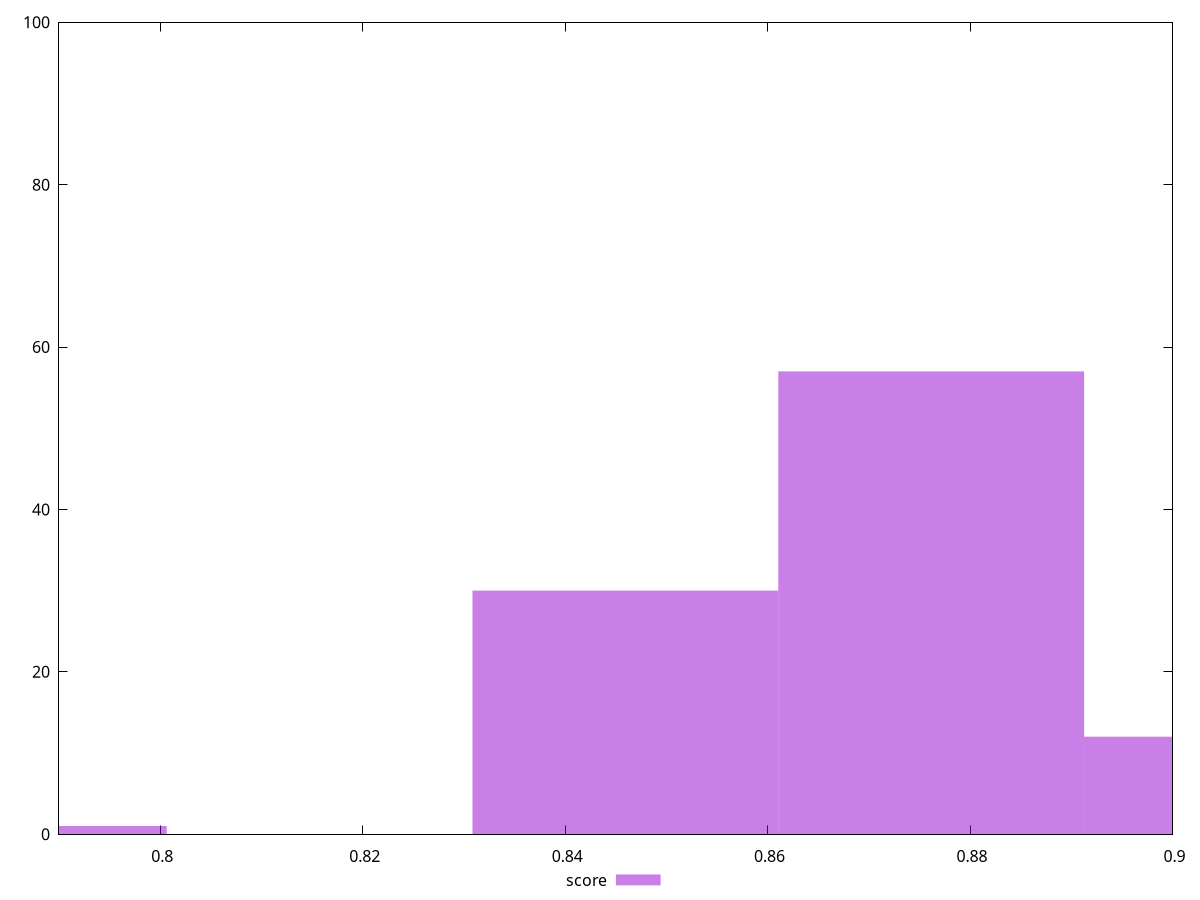 reset

$score <<EOF
0.7855254674375817 1
0.8459505033943188 30
0.8761630213726873 57
0.9063755393510557 12
EOF

set key outside below
set boxwidth 0.030212517978368526
set xrange [0.79:0.9]
set yrange [0:100]
set trange [0:100]
set style fill transparent solid 0.5 noborder
set terminal svg size 640, 490 enhanced background rgb 'white'
set output "report_00019_2021-02-10T18-14-37.922Z//first-contentful-paint/samples/pages/score/histogram.svg"

plot $score title "score" with boxes

reset

